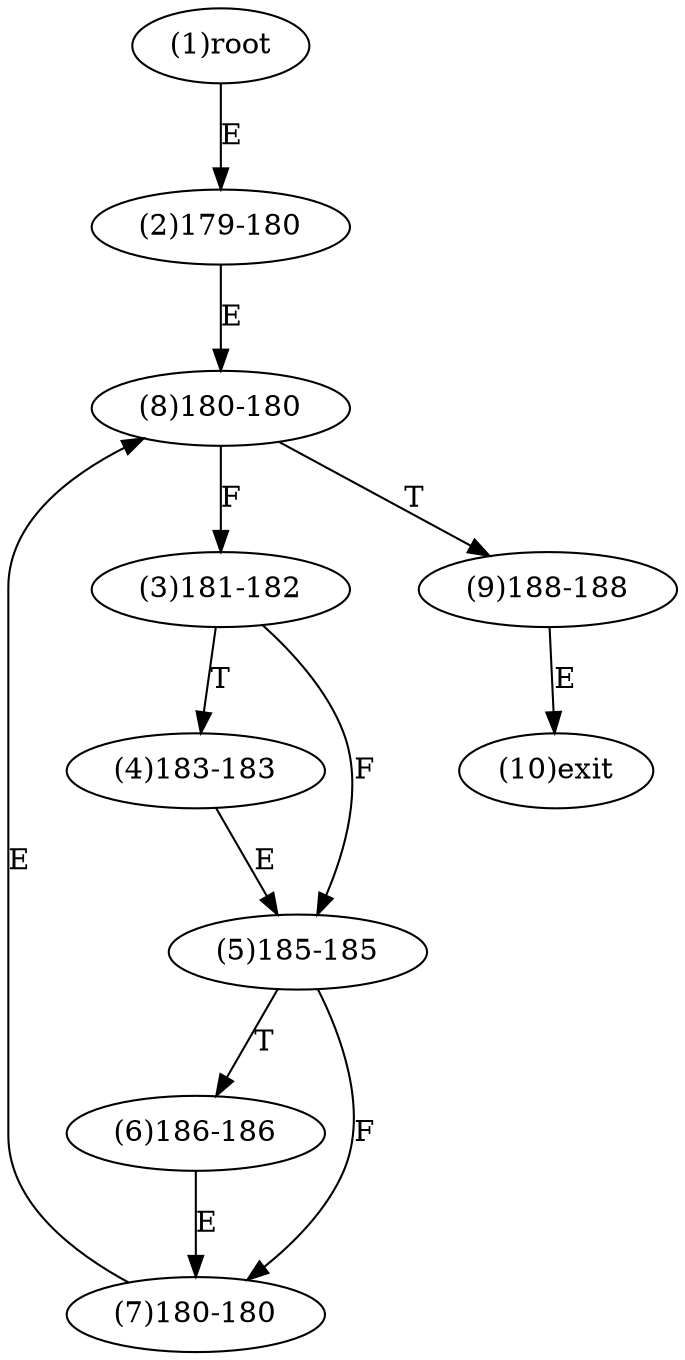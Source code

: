 digraph "" { 
1[ label="(1)root"];
2[ label="(2)179-180"];
3[ label="(3)181-182"];
4[ label="(4)183-183"];
5[ label="(5)185-185"];
6[ label="(6)186-186"];
7[ label="(7)180-180"];
8[ label="(8)180-180"];
9[ label="(9)188-188"];
10[ label="(10)exit"];
1->2[ label="E"];
2->8[ label="E"];
3->5[ label="F"];
3->4[ label="T"];
4->5[ label="E"];
5->7[ label="F"];
5->6[ label="T"];
6->7[ label="E"];
7->8[ label="E"];
8->3[ label="F"];
8->9[ label="T"];
9->10[ label="E"];
}